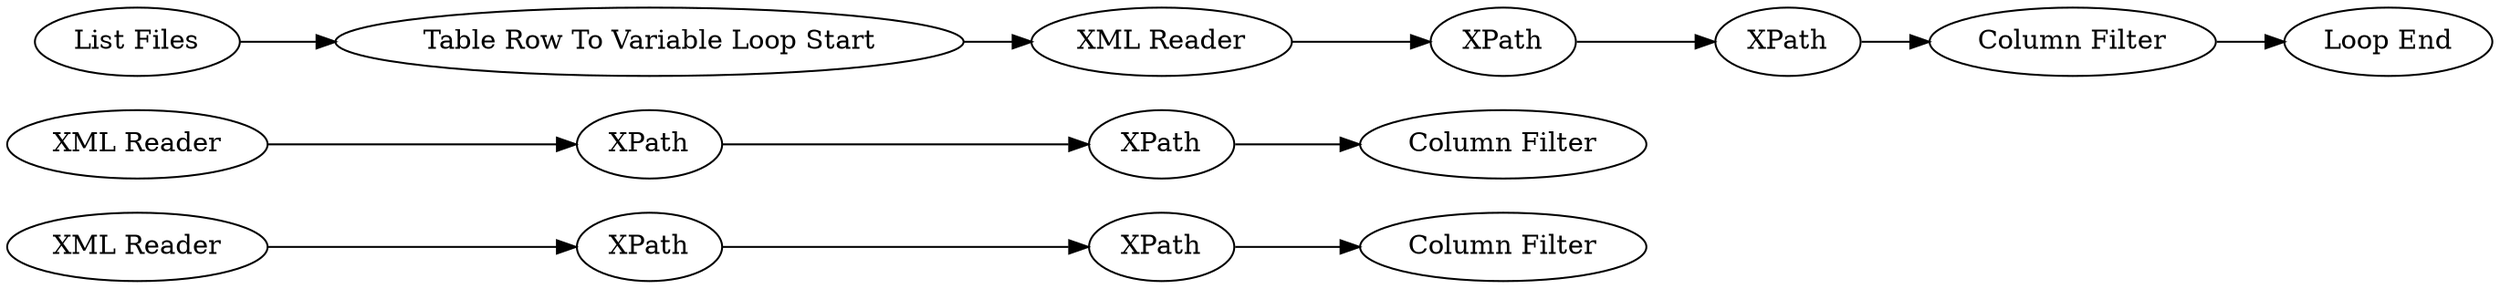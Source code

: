 digraph {
	1 [label="XML Reader"]
	8 [label="Column Filter"]
	9 [label="XML Reader"]
	16 [label=XPath]
	20 [label=XPath]
	21 [label=XPath]
	22 [label="Column Filter"]
	23 [label=XPath]
	24 [label="List Files"]
	25 [label="Table Row To Variable Loop Start"]
	26 [label="XML Reader"]
	27 [label=XPath]
	28 [label="Column Filter"]
	29 [label=XPath]
	30 [label="Loop End"]
	1 -> 16
	9 -> 23
	16 -> 21
	20 -> 22
	21 -> 8
	23 -> 20
	24 -> 25
	25 -> 26
	26 -> 29
	27 -> 28
	28 -> 30
	29 -> 27
	rankdir=LR
}
